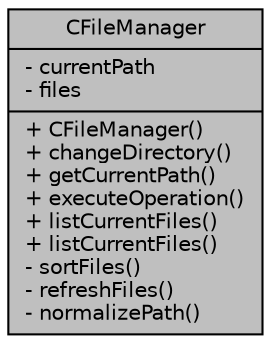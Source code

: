 digraph "CFileManager"
{
 // LATEX_PDF_SIZE
  edge [fontname="Helvetica",fontsize="10",labelfontname="Helvetica",labelfontsize="10"];
  node [fontname="Helvetica",fontsize="10",shape=record];
  Node1 [label="{CFileManager\n|- currentPath\l- files\l|+ CFileManager()\l+ changeDirectory()\l+ getCurrentPath()\l+ executeOperation()\l+ listCurrentFiles()\l+ listCurrentFiles()\l- sortFiles()\l- refreshFiles()\l- normalizePath()\l}",height=0.2,width=0.4,color="black", fillcolor="grey75", style="filled", fontcolor="black",tooltip="Class to handle file manager operations (eg. hold current path, execute operations)"];
}
